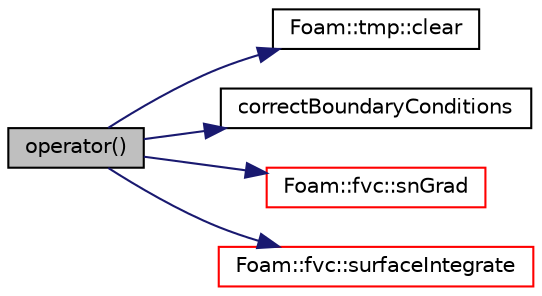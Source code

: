 digraph "operator()"
{
  bgcolor="transparent";
  edge [fontname="Helvetica",fontsize="10",labelfontname="Helvetica",labelfontsize="10"];
  node [fontname="Helvetica",fontsize="10",shape=record];
  rankdir="LR";
  Node1513 [label="operator()",height=0.2,width=0.4,color="black", fillcolor="grey75", style="filled", fontcolor="black"];
  Node1513 -> Node1514 [color="midnightblue",fontsize="10",style="solid",fontname="Helvetica"];
  Node1514 [label="Foam::tmp::clear",height=0.2,width=0.4,color="black",URL="$a27077.html#adf1d9633e64d0de6a36e0af17ccd8163",tooltip="If object pointer points to valid object: "];
  Node1513 -> Node1515 [color="midnightblue",fontsize="10",style="solid",fontname="Helvetica"];
  Node1515 [label="correctBoundaryConditions",height=0.2,width=0.4,color="black",URL="$a39200.html#a00a7f09fddd305c7a7977494b2a6a952"];
  Node1513 -> Node1516 [color="midnightblue",fontsize="10",style="solid",fontname="Helvetica"];
  Node1516 [label="Foam::fvc::snGrad",height=0.2,width=0.4,color="red",URL="$a21861.html#a15da734ee906cb52cf17937ab84c41a0"];
  Node1513 -> Node1568 [color="midnightblue",fontsize="10",style="solid",fontname="Helvetica"];
  Node1568 [label="Foam::fvc::surfaceIntegrate",height=0.2,width=0.4,color="red",URL="$a21861.html#aba5bf4c91953aa61f90bc35f6d487fd6"];
}
